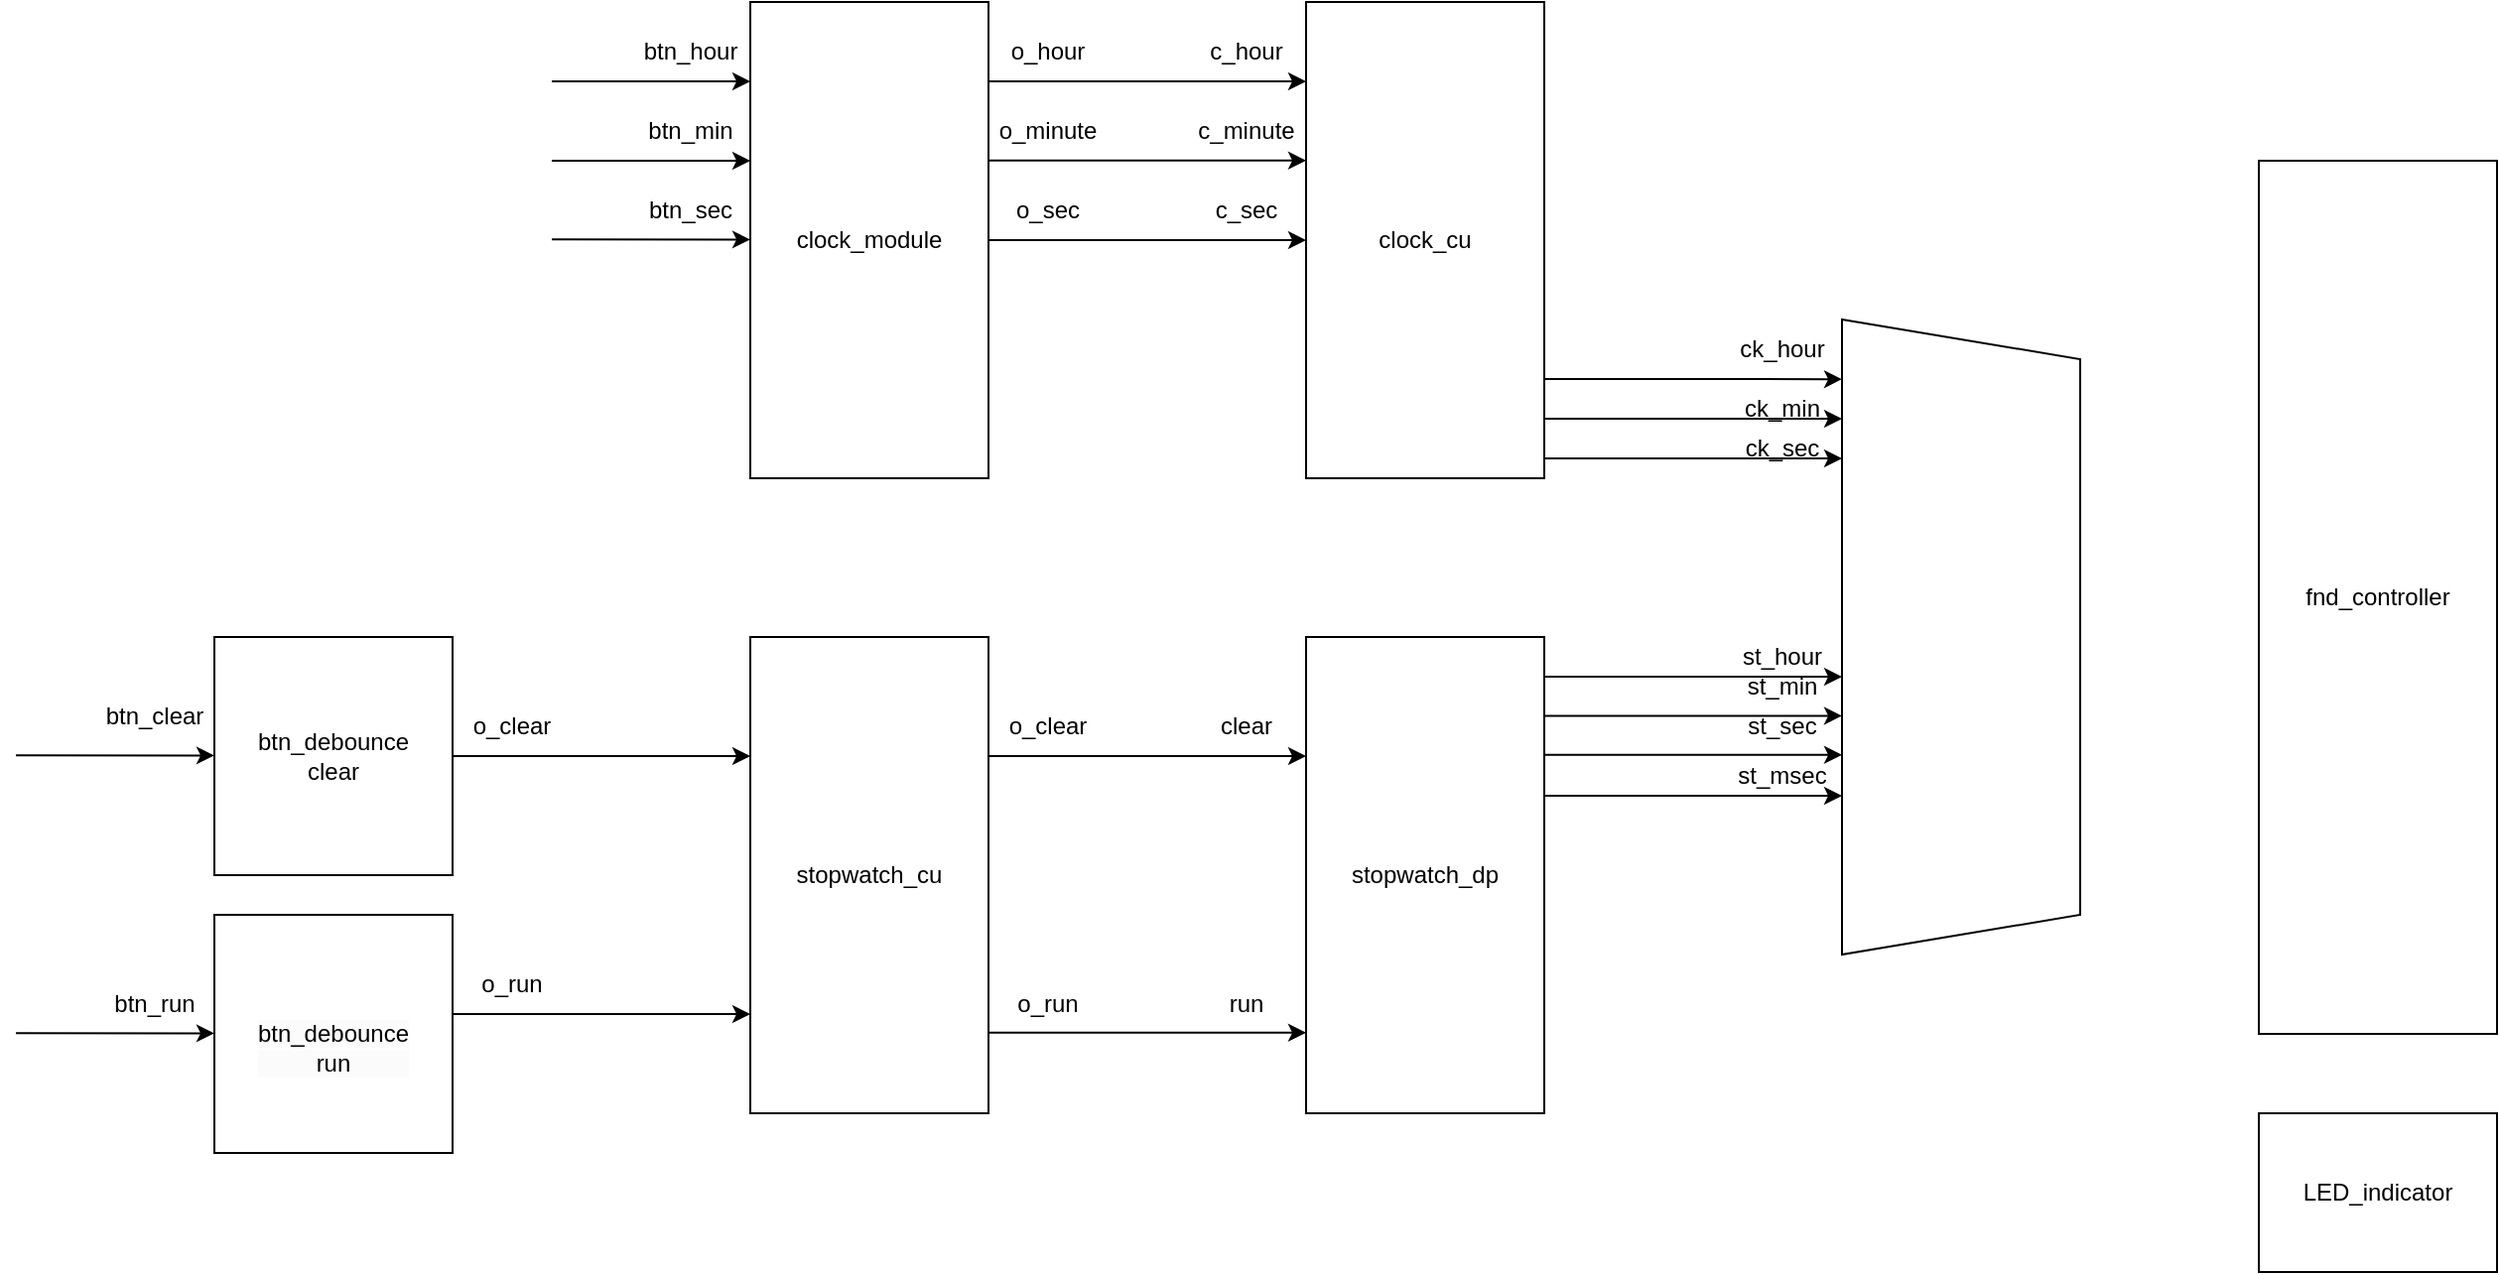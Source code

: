 <mxfile version="26.1.3">
  <diagram name="페이지-1" id="EPLfaW-TXkGGqRJnJZcP">
    <mxGraphModel dx="2012" dy="647" grid="1" gridSize="10" guides="1" tooltips="1" connect="1" arrows="1" fold="1" page="1" pageScale="1" pageWidth="827" pageHeight="1169" math="0" shadow="0">
      <root>
        <mxCell id="0" />
        <mxCell id="1" parent="0" />
        <mxCell id="nv1rookt5dxCsIez9P6t-1" value="btn_debounce&lt;div&gt;clear&lt;/div&gt;" style="rounded=0;whiteSpace=wrap;html=1;" parent="1" vertex="1">
          <mxGeometry x="10" y="560" width="120" height="120" as="geometry" />
        </mxCell>
        <mxCell id="nv1rookt5dxCsIez9P6t-2" value="&lt;br&gt;&lt;span style=&quot;color: rgb(0, 0, 0); font-family: Helvetica; font-size: 12px; font-style: normal; font-variant-ligatures: normal; font-variant-caps: normal; font-weight: 400; letter-spacing: normal; orphans: 2; text-align: center; text-indent: 0px; text-transform: none; widows: 2; word-spacing: 0px; -webkit-text-stroke-width: 0px; white-space: normal; background-color: rgb(251, 251, 251); text-decoration-thickness: initial; text-decoration-style: initial; text-decoration-color: initial; float: none; display: inline !important;&quot;&gt;btn_debounce&lt;/span&gt;&lt;div style=&quot;forced-color-adjust: none; color: rgb(0, 0, 0); font-family: Helvetica; font-size: 12px; font-style: normal; font-variant-ligatures: normal; font-variant-caps: normal; font-weight: 400; letter-spacing: normal; orphans: 2; text-align: center; text-indent: 0px; text-transform: none; widows: 2; word-spacing: 0px; -webkit-text-stroke-width: 0px; white-space: normal; background-color: rgb(251, 251, 251); text-decoration-thickness: initial; text-decoration-style: initial; text-decoration-color: initial;&quot;&gt;run&lt;/div&gt;" style="rounded=0;whiteSpace=wrap;html=1;" parent="1" vertex="1">
          <mxGeometry x="10" y="700" width="120" height="120" as="geometry" />
        </mxCell>
        <mxCell id="nv1rookt5dxCsIez9P6t-4" value="clock_module" style="rounded=0;whiteSpace=wrap;html=1;" parent="1" vertex="1">
          <mxGeometry x="280" y="240" width="120" height="240" as="geometry" />
        </mxCell>
        <mxCell id="nv1rookt5dxCsIez9P6t-5" value="stopwatch_cu" style="rounded=0;whiteSpace=wrap;html=1;" parent="1" vertex="1">
          <mxGeometry x="280" y="560" width="120" height="240" as="geometry" />
        </mxCell>
        <mxCell id="nv1rookt5dxCsIez9P6t-6" value="clock_cu" style="rounded=0;whiteSpace=wrap;html=1;" parent="1" vertex="1">
          <mxGeometry x="560" y="240" width="120" height="240" as="geometry" />
        </mxCell>
        <mxCell id="nv1rookt5dxCsIez9P6t-7" value="stopwatch_dp" style="rounded=0;whiteSpace=wrap;html=1;" parent="1" vertex="1">
          <mxGeometry x="560" y="560" width="120" height="240" as="geometry" />
        </mxCell>
        <mxCell id="nv1rookt5dxCsIez9P6t-8" value="" style="shape=trapezoid;perimeter=trapezoidPerimeter;whiteSpace=wrap;html=1;fixedSize=1;rotation=90;" parent="1" vertex="1">
          <mxGeometry x="730" y="500" width="320" height="120" as="geometry" />
        </mxCell>
        <mxCell id="nv1rookt5dxCsIez9P6t-9" value="fnd_controller" style="rounded=0;whiteSpace=wrap;html=1;" parent="1" vertex="1">
          <mxGeometry x="1040" y="320" width="120" height="440" as="geometry" />
        </mxCell>
        <mxCell id="nv1rookt5dxCsIez9P6t-11" value="LED_indicator" style="rounded=0;whiteSpace=wrap;html=1;" parent="1" vertex="1">
          <mxGeometry x="1040" y="800" width="120" height="80" as="geometry" />
        </mxCell>
        <mxCell id="nv1rookt5dxCsIez9P6t-12" value="" style="endArrow=classic;html=1;rounded=0;entryX=0;entryY=0.667;entryDx=0;entryDy=0;entryPerimeter=0;" parent="1" edge="1">
          <mxGeometry width="50" height="50" relative="1" as="geometry">
            <mxPoint x="-90" y="619.66" as="sourcePoint" />
            <mxPoint x="10" y="619.7" as="targetPoint" />
          </mxGeometry>
        </mxCell>
        <mxCell id="nv1rookt5dxCsIez9P6t-13" value="" style="endArrow=classic;html=1;rounded=0;entryX=0;entryY=0.667;entryDx=0;entryDy=0;entryPerimeter=0;" parent="1" edge="1">
          <mxGeometry width="50" height="50" relative="1" as="geometry">
            <mxPoint x="-90" y="759.66" as="sourcePoint" />
            <mxPoint x="10" y="759.7" as="targetPoint" />
          </mxGeometry>
        </mxCell>
        <mxCell id="nv1rookt5dxCsIez9P6t-14" value="" style="endArrow=classic;html=1;rounded=0;entryX=0;entryY=0.25;entryDx=0;entryDy=0;" parent="1" target="nv1rookt5dxCsIez9P6t-5" edge="1">
          <mxGeometry width="50" height="50" relative="1" as="geometry">
            <mxPoint x="130" y="620" as="sourcePoint" />
            <mxPoint x="180" y="570" as="targetPoint" />
          </mxGeometry>
        </mxCell>
        <mxCell id="nv1rookt5dxCsIez9P6t-15" value="" style="endArrow=classic;html=1;rounded=0;entryX=0;entryY=0.25;entryDx=0;entryDy=0;" parent="1" edge="1">
          <mxGeometry width="50" height="50" relative="1" as="geometry">
            <mxPoint x="130" y="750" as="sourcePoint" />
            <mxPoint x="280" y="750" as="targetPoint" />
          </mxGeometry>
        </mxCell>
        <mxCell id="nv1rookt5dxCsIez9P6t-17" value="" style="endArrow=classic;html=1;rounded=0;entryX=0;entryY=0.667;entryDx=0;entryDy=0;entryPerimeter=0;" parent="1" edge="1">
          <mxGeometry width="50" height="50" relative="1" as="geometry">
            <mxPoint x="180" y="280.0" as="sourcePoint" />
            <mxPoint x="280" y="280.04" as="targetPoint" />
          </mxGeometry>
        </mxCell>
        <mxCell id="nv1rookt5dxCsIez9P6t-18" value="" style="endArrow=classic;html=1;rounded=0;entryX=0;entryY=0.667;entryDx=0;entryDy=0;entryPerimeter=0;" parent="1" edge="1">
          <mxGeometry width="50" height="50" relative="1" as="geometry">
            <mxPoint x="180" y="320.0" as="sourcePoint" />
            <mxPoint x="280" y="320.04" as="targetPoint" />
          </mxGeometry>
        </mxCell>
        <mxCell id="nv1rookt5dxCsIez9P6t-19" value="" style="endArrow=classic;html=1;rounded=0;entryX=0;entryY=0.667;entryDx=0;entryDy=0;entryPerimeter=0;" parent="1" edge="1">
          <mxGeometry width="50" height="50" relative="1" as="geometry">
            <mxPoint x="180" y="359.66" as="sourcePoint" />
            <mxPoint x="280" y="359.7" as="targetPoint" />
          </mxGeometry>
        </mxCell>
        <mxCell id="nv1rookt5dxCsIez9P6t-20" value="btn_clear" style="text;html=1;align=center;verticalAlign=middle;whiteSpace=wrap;rounded=0;" parent="1" vertex="1">
          <mxGeometry x="-50" y="585" width="60" height="30" as="geometry" />
        </mxCell>
        <mxCell id="nv1rookt5dxCsIez9P6t-21" value="btn_run" style="text;html=1;align=center;verticalAlign=middle;whiteSpace=wrap;rounded=0;" parent="1" vertex="1">
          <mxGeometry x="-50" y="730" width="60" height="30" as="geometry" />
        </mxCell>
        <mxCell id="nv1rookt5dxCsIez9P6t-22" value="btn_hour" style="text;html=1;align=center;verticalAlign=middle;whiteSpace=wrap;rounded=0;" parent="1" vertex="1">
          <mxGeometry x="220" y="250" width="60" height="30" as="geometry" />
        </mxCell>
        <mxCell id="nv1rookt5dxCsIez9P6t-23" value="btn_min" style="text;html=1;align=center;verticalAlign=middle;whiteSpace=wrap;rounded=0;" parent="1" vertex="1">
          <mxGeometry x="220" y="290" width="60" height="30" as="geometry" />
        </mxCell>
        <mxCell id="nv1rookt5dxCsIez9P6t-24" value="btn_sec" style="text;html=1;align=center;verticalAlign=middle;whiteSpace=wrap;rounded=0;" parent="1" vertex="1">
          <mxGeometry x="220" y="330" width="60" height="30" as="geometry" />
        </mxCell>
        <mxCell id="nv1rookt5dxCsIez9P6t-26" value="" style="endArrow=classic;html=1;rounded=0;entryX=0;entryY=0.333;entryDx=0;entryDy=0;entryPerimeter=0;exitX=0.996;exitY=0.333;exitDx=0;exitDy=0;exitPerimeter=0;" parent="1" source="nv1rookt5dxCsIez9P6t-4" target="nv1rookt5dxCsIez9P6t-6" edge="1">
          <mxGeometry width="50" height="50" relative="1" as="geometry">
            <mxPoint x="420" y="320.0" as="sourcePoint" />
            <mxPoint x="520" y="320.04" as="targetPoint" />
          </mxGeometry>
        </mxCell>
        <mxCell id="nv1rookt5dxCsIez9P6t-27" value="" style="endArrow=classic;html=1;rounded=0;entryX=0;entryY=0.5;entryDx=0;entryDy=0;exitX=1;exitY=0.5;exitDx=0;exitDy=0;" parent="1" source="nv1rookt5dxCsIez9P6t-4" target="nv1rookt5dxCsIez9P6t-6" edge="1">
          <mxGeometry width="50" height="50" relative="1" as="geometry">
            <mxPoint x="420" y="359.66" as="sourcePoint" />
            <mxPoint x="520" y="359.7" as="targetPoint" />
          </mxGeometry>
        </mxCell>
        <mxCell id="nv1rookt5dxCsIez9P6t-28" value="o_hour" style="text;html=1;align=center;verticalAlign=middle;whiteSpace=wrap;rounded=0;" parent="1" vertex="1">
          <mxGeometry x="400" y="250" width="60" height="30" as="geometry" />
        </mxCell>
        <mxCell id="nv1rookt5dxCsIez9P6t-29" value="o_minute" style="text;html=1;align=center;verticalAlign=middle;whiteSpace=wrap;rounded=0;" parent="1" vertex="1">
          <mxGeometry x="400" y="290" width="60" height="30" as="geometry" />
        </mxCell>
        <mxCell id="nv1rookt5dxCsIez9P6t-30" value="o_sec" style="text;html=1;align=center;verticalAlign=middle;whiteSpace=wrap;rounded=0;" parent="1" vertex="1">
          <mxGeometry x="400" y="330" width="60" height="30" as="geometry" />
        </mxCell>
        <mxCell id="nv1rookt5dxCsIez9P6t-32" value="c_hour" style="text;html=1;align=center;verticalAlign=middle;whiteSpace=wrap;rounded=0;" parent="1" vertex="1">
          <mxGeometry x="500" y="250" width="60" height="30" as="geometry" />
        </mxCell>
        <mxCell id="nv1rookt5dxCsIez9P6t-33" value="c_minute" style="text;html=1;align=center;verticalAlign=middle;whiteSpace=wrap;rounded=0;" parent="1" vertex="1">
          <mxGeometry x="500" y="290" width="60" height="30" as="geometry" />
        </mxCell>
        <mxCell id="nv1rookt5dxCsIez9P6t-34" value="c_sec" style="text;html=1;align=center;verticalAlign=middle;whiteSpace=wrap;rounded=0;" parent="1" vertex="1">
          <mxGeometry x="500" y="330" width="60" height="30" as="geometry" />
        </mxCell>
        <mxCell id="LRJoukcufkUF9YsDqfzW-1" value="o_clear" style="text;html=1;align=center;verticalAlign=middle;whiteSpace=wrap;rounded=0;" vertex="1" parent="1">
          <mxGeometry x="130" y="590" width="60" height="30" as="geometry" />
        </mxCell>
        <mxCell id="LRJoukcufkUF9YsDqfzW-2" value="o_run" style="text;html=1;align=center;verticalAlign=middle;whiteSpace=wrap;rounded=0;" vertex="1" parent="1">
          <mxGeometry x="130" y="720" width="60" height="30" as="geometry" />
        </mxCell>
        <mxCell id="LRJoukcufkUF9YsDqfzW-3" value="" style="endArrow=classic;html=1;rounded=0;entryX=0;entryY=0.25;entryDx=0;entryDy=0;" edge="1" parent="1" target="nv1rookt5dxCsIez9P6t-7">
          <mxGeometry width="50" height="50" relative="1" as="geometry">
            <mxPoint x="400" y="620" as="sourcePoint" />
            <mxPoint x="450" y="570" as="targetPoint" />
          </mxGeometry>
        </mxCell>
        <mxCell id="LRJoukcufkUF9YsDqfzW-4" value="" style="endArrow=classic;html=1;rounded=0;entryX=0;entryY=0.25;entryDx=0;entryDy=0;" edge="1" parent="1">
          <mxGeometry width="50" height="50" relative="1" as="geometry">
            <mxPoint x="400" y="759.43" as="sourcePoint" />
            <mxPoint x="560" y="759.43" as="targetPoint" />
          </mxGeometry>
        </mxCell>
        <mxCell id="LRJoukcufkUF9YsDqfzW-5" value="" style="endArrow=classic;html=1;rounded=0;entryX=1;entryY=1;entryDx=0;entryDy=0;" edge="1" parent="1" target="nv1rookt5dxCsIez9P6t-32">
          <mxGeometry width="50" height="50" relative="1" as="geometry">
            <mxPoint x="400" y="280" as="sourcePoint" />
            <mxPoint x="450" y="230" as="targetPoint" />
          </mxGeometry>
        </mxCell>
        <mxCell id="LRJoukcufkUF9YsDqfzW-6" value="o_clear" style="text;html=1;align=center;verticalAlign=middle;whiteSpace=wrap;rounded=0;" vertex="1" parent="1">
          <mxGeometry x="400" y="590" width="60" height="30" as="geometry" />
        </mxCell>
        <mxCell id="LRJoukcufkUF9YsDqfzW-7" value="o_run" style="text;html=1;align=center;verticalAlign=middle;whiteSpace=wrap;rounded=0;" vertex="1" parent="1">
          <mxGeometry x="400" y="730" width="60" height="30" as="geometry" />
        </mxCell>
        <mxCell id="LRJoukcufkUF9YsDqfzW-8" value="clear" style="text;html=1;align=center;verticalAlign=middle;whiteSpace=wrap;rounded=0;" vertex="1" parent="1">
          <mxGeometry x="500" y="590" width="60" height="30" as="geometry" />
        </mxCell>
        <mxCell id="LRJoukcufkUF9YsDqfzW-9" value="run" style="text;html=1;align=center;verticalAlign=middle;whiteSpace=wrap;rounded=0;" vertex="1" parent="1">
          <mxGeometry x="500" y="730" width="60" height="30" as="geometry" />
        </mxCell>
        <mxCell id="LRJoukcufkUF9YsDqfzW-11" value="" style="endArrow=classic;html=1;rounded=0;entryX=0.094;entryY=1;entryDx=0;entryDy=0;entryPerimeter=0;" edge="1" parent="1" target="nv1rookt5dxCsIez9P6t-8">
          <mxGeometry width="50" height="50" relative="1" as="geometry">
            <mxPoint x="680" y="430" as="sourcePoint" />
            <mxPoint x="730" y="380" as="targetPoint" />
          </mxGeometry>
        </mxCell>
        <mxCell id="LRJoukcufkUF9YsDqfzW-12" value="" style="endArrow=classic;html=1;rounded=0;entryX=0.094;entryY=1;entryDx=0;entryDy=0;entryPerimeter=0;" edge="1" parent="1">
          <mxGeometry width="50" height="50" relative="1" as="geometry">
            <mxPoint x="680" y="450" as="sourcePoint" />
            <mxPoint x="830" y="450" as="targetPoint" />
          </mxGeometry>
        </mxCell>
        <mxCell id="LRJoukcufkUF9YsDqfzW-13" value="" style="endArrow=classic;html=1;rounded=0;entryX=0.094;entryY=1;entryDx=0;entryDy=0;entryPerimeter=0;" edge="1" parent="1">
          <mxGeometry width="50" height="50" relative="1" as="geometry">
            <mxPoint x="680" y="470" as="sourcePoint" />
            <mxPoint x="830" y="470" as="targetPoint" />
          </mxGeometry>
        </mxCell>
        <mxCell id="LRJoukcufkUF9YsDqfzW-14" value="" style="endArrow=classic;html=1;rounded=0;entryX=0.094;entryY=1;entryDx=0;entryDy=0;entryPerimeter=0;" edge="1" parent="1">
          <mxGeometry width="50" height="50" relative="1" as="geometry">
            <mxPoint x="680" y="580" as="sourcePoint" />
            <mxPoint x="830" y="580" as="targetPoint" />
          </mxGeometry>
        </mxCell>
        <mxCell id="LRJoukcufkUF9YsDqfzW-15" value="" style="endArrow=classic;html=1;rounded=0;entryX=0.094;entryY=1;entryDx=0;entryDy=0;entryPerimeter=0;" edge="1" parent="1">
          <mxGeometry width="50" height="50" relative="1" as="geometry">
            <mxPoint x="680" y="599.71" as="sourcePoint" />
            <mxPoint x="830" y="599.71" as="targetPoint" />
          </mxGeometry>
        </mxCell>
        <mxCell id="LRJoukcufkUF9YsDqfzW-16" value="" style="endArrow=classic;html=1;rounded=0;entryX=0.094;entryY=1;entryDx=0;entryDy=0;entryPerimeter=0;" edge="1" parent="1">
          <mxGeometry width="50" height="50" relative="1" as="geometry">
            <mxPoint x="680" y="619.43" as="sourcePoint" />
            <mxPoint x="830" y="619.43" as="targetPoint" />
          </mxGeometry>
        </mxCell>
        <mxCell id="LRJoukcufkUF9YsDqfzW-17" value="" style="endArrow=classic;html=1;rounded=0;entryX=0.094;entryY=1;entryDx=0;entryDy=0;entryPerimeter=0;" edge="1" parent="1">
          <mxGeometry width="50" height="50" relative="1" as="geometry">
            <mxPoint x="680" y="640" as="sourcePoint" />
            <mxPoint x="830" y="640" as="targetPoint" />
          </mxGeometry>
        </mxCell>
        <mxCell id="LRJoukcufkUF9YsDqfzW-18" value="ck_hour" style="text;html=1;align=center;verticalAlign=middle;whiteSpace=wrap;rounded=0;" vertex="1" parent="1">
          <mxGeometry x="770" y="400" width="60" height="30" as="geometry" />
        </mxCell>
        <mxCell id="LRJoukcufkUF9YsDqfzW-19" value="ck_min" style="text;html=1;align=center;verticalAlign=middle;whiteSpace=wrap;rounded=0;" vertex="1" parent="1">
          <mxGeometry x="770" y="430" width="60" height="30" as="geometry" />
        </mxCell>
        <mxCell id="LRJoukcufkUF9YsDqfzW-20" value="ck_sec" style="text;html=1;align=center;verticalAlign=middle;whiteSpace=wrap;rounded=0;" vertex="1" parent="1">
          <mxGeometry x="770" y="450" width="60" height="30" as="geometry" />
        </mxCell>
        <mxCell id="LRJoukcufkUF9YsDqfzW-21" value="st_hour" style="text;html=1;align=center;verticalAlign=middle;whiteSpace=wrap;rounded=0;" vertex="1" parent="1">
          <mxGeometry x="770" y="555" width="60" height="30" as="geometry" />
        </mxCell>
        <mxCell id="LRJoukcufkUF9YsDqfzW-22" value="st_min" style="text;html=1;align=center;verticalAlign=middle;whiteSpace=wrap;rounded=0;" vertex="1" parent="1">
          <mxGeometry x="770" y="570" width="60" height="30" as="geometry" />
        </mxCell>
        <mxCell id="LRJoukcufkUF9YsDqfzW-23" value="st_sec" style="text;html=1;align=center;verticalAlign=middle;whiteSpace=wrap;rounded=0;" vertex="1" parent="1">
          <mxGeometry x="770" y="590" width="60" height="30" as="geometry" />
        </mxCell>
        <mxCell id="LRJoukcufkUF9YsDqfzW-24" value="st_msec" style="text;html=1;align=center;verticalAlign=middle;whiteSpace=wrap;rounded=0;" vertex="1" parent="1">
          <mxGeometry x="770" y="615" width="60" height="30" as="geometry" />
        </mxCell>
      </root>
    </mxGraphModel>
  </diagram>
</mxfile>
